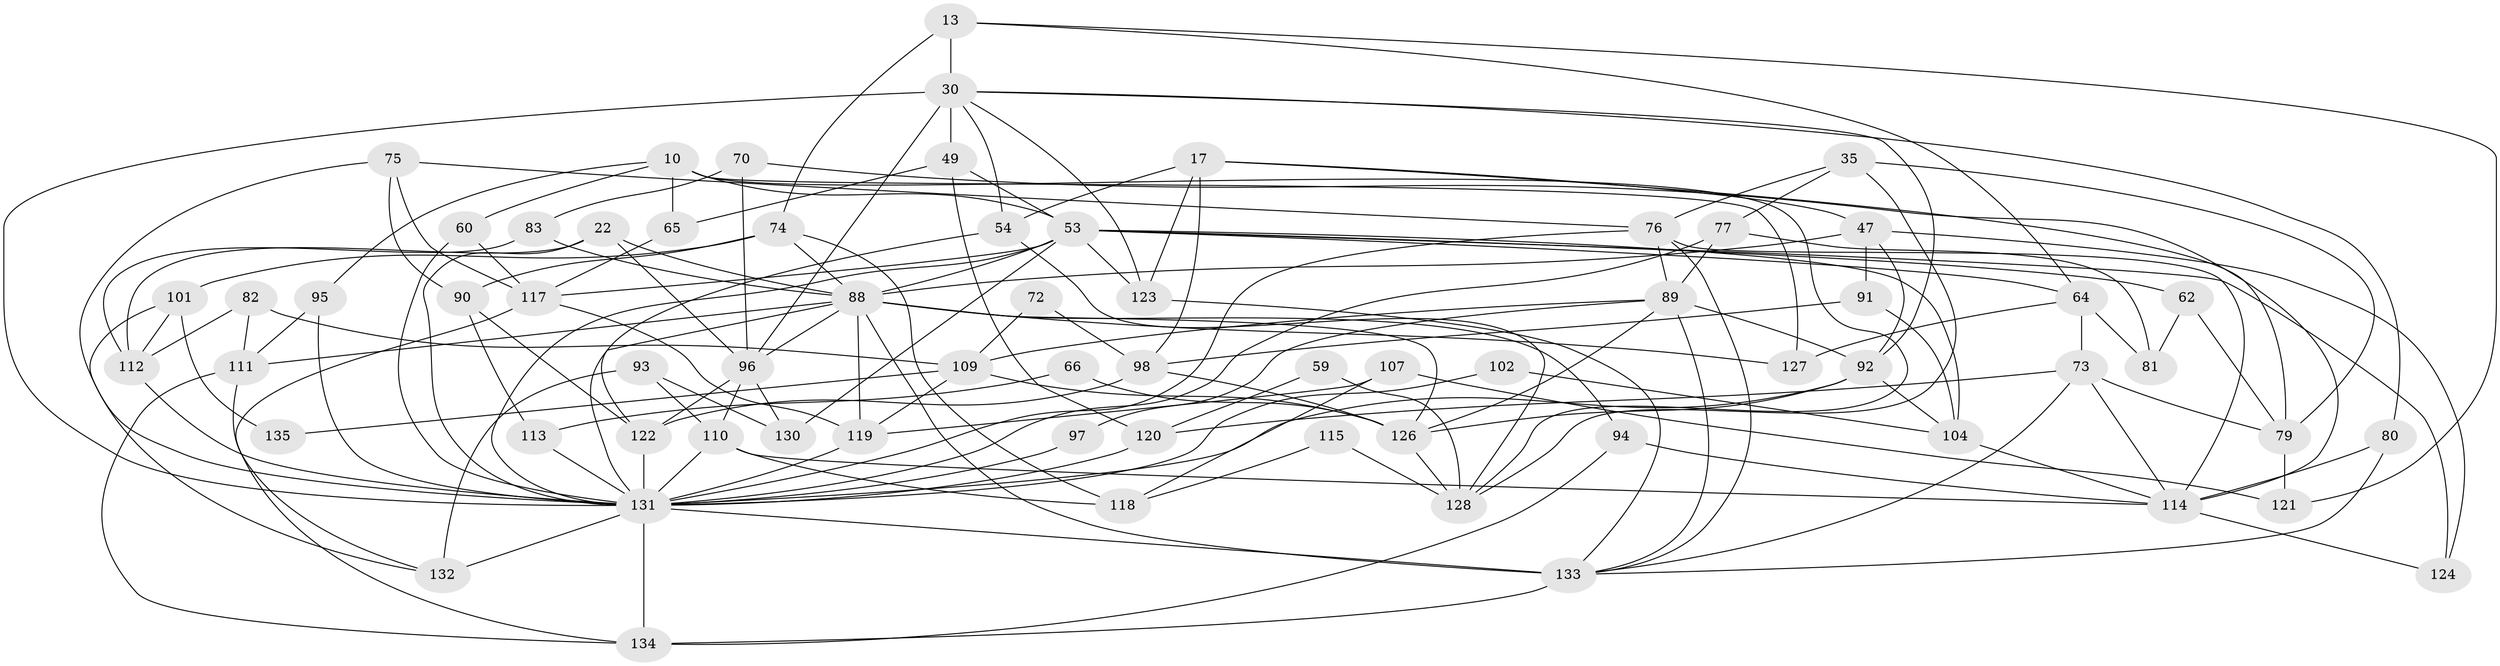 // original degree distribution, {5: 0.18518518518518517, 3: 0.31851851851851853, 7: 0.07407407407407407, 2: 0.1259259259259259, 4: 0.21481481481481482, 6: 0.08148148148148149}
// Generated by graph-tools (version 1.1) at 2025/51/03/09/25 04:51:15]
// undirected, 67 vertices, 158 edges
graph export_dot {
graph [start="1"]
  node [color=gray90,style=filled];
  10;
  13;
  17;
  22;
  30 [super="+25"];
  35;
  47 [super="+16"];
  49;
  53 [super="+33+20+18"];
  54;
  59;
  60;
  62 [super="+24"];
  64 [super="+52"];
  65;
  66;
  70;
  72;
  73 [super="+69"];
  74 [super="+5"];
  75;
  76 [super="+58"];
  77 [super="+39"];
  79 [super="+21"];
  80 [super="+51"];
  81;
  82;
  83;
  88 [super="+43+78"];
  89 [super="+55"];
  90;
  91;
  92 [super="+50+84"];
  93;
  94 [super="+41"];
  95;
  96 [super="+57"];
  97 [super="+56"];
  98;
  101 [super="+99"];
  102;
  104 [super="+3"];
  107;
  109 [super="+27"];
  110;
  111 [super="+40"];
  112 [super="+68"];
  113;
  114 [super="+71"];
  115;
  117 [super="+100"];
  118;
  119 [super="+105"];
  120;
  121;
  122 [super="+15"];
  123 [super="+85"];
  124;
  126 [super="+106"];
  127;
  128 [super="+86"];
  130;
  131 [super="+28+45+31+42+103"];
  132 [super="+4"];
  133 [super="+125+26+36"];
  134 [super="+63+129"];
  135;
  10 -- 60;
  10 -- 65;
  10 -- 95;
  10 -- 127;
  10 -- 128 [weight=2];
  10 -- 53;
  13 -- 121;
  13 -- 74 [weight=2];
  13 -- 30;
  13 -- 64;
  17 -- 98;
  17 -- 123;
  17 -- 54;
  17 -- 79;
  17 -- 47;
  22 -- 112 [weight=2];
  22 -- 96;
  22 -- 88 [weight=2];
  22 -- 131;
  30 -- 49 [weight=2];
  30 -- 123;
  30 -- 96 [weight=2];
  30 -- 54;
  30 -- 92;
  30 -- 80;
  30 -- 131 [weight=2];
  35 -- 76;
  35 -- 79;
  35 -- 128;
  35 -- 77;
  47 -- 91;
  47 -- 124;
  47 -- 88;
  47 -- 92 [weight=2];
  49 -- 65;
  49 -- 120;
  49 -- 53;
  53 -- 117 [weight=2];
  53 -- 123 [weight=2];
  53 -- 124;
  53 -- 130;
  53 -- 64;
  53 -- 104;
  53 -- 62;
  53 -- 88 [weight=3];
  53 -- 131;
  54 -- 128;
  54 -- 122;
  59 -- 128;
  59 -- 120;
  60 -- 117;
  60 -- 131;
  62 -- 79;
  62 -- 81;
  64 -- 73;
  64 -- 81;
  64 -- 127;
  65 -- 117;
  66 -- 113;
  66 -- 126 [weight=2];
  70 -- 114;
  70 -- 83;
  70 -- 96;
  72 -- 98;
  72 -- 109;
  73 -- 114 [weight=2];
  73 -- 120;
  73 -- 133 [weight=2];
  73 -- 79;
  74 -- 101;
  74 -- 118;
  74 -- 90;
  74 -- 88;
  75 -- 90;
  75 -- 117;
  75 -- 76;
  75 -- 131;
  76 -- 133;
  76 -- 89 [weight=2];
  76 -- 114 [weight=2];
  76 -- 131;
  77 -- 89 [weight=3];
  77 -- 81;
  77 -- 131;
  79 -- 121;
  80 -- 114;
  80 -- 133;
  82 -- 112;
  82 -- 109;
  82 -- 111;
  83 -- 112;
  83 -- 88;
  88 -- 126;
  88 -- 133 [weight=3];
  88 -- 127 [weight=2];
  88 -- 94 [weight=2];
  88 -- 96 [weight=2];
  88 -- 119;
  88 -- 111;
  88 -- 131 [weight=2];
  89 -- 126 [weight=2];
  89 -- 133 [weight=2];
  89 -- 92;
  89 -- 109;
  89 -- 97;
  90 -- 122;
  90 -- 113;
  91 -- 104;
  91 -- 98;
  92 -- 126 [weight=2];
  92 -- 104;
  92 -- 131;
  93 -- 110;
  93 -- 132;
  93 -- 130;
  94 -- 134;
  94 -- 114;
  95 -- 111;
  95 -- 131;
  96 -- 130;
  96 -- 110;
  96 -- 122;
  97 -- 131 [weight=2];
  98 -- 126;
  98 -- 122;
  101 -- 112 [weight=2];
  101 -- 135;
  101 -- 132;
  102 -- 104;
  102 -- 131;
  104 -- 114;
  107 -- 118;
  107 -- 119;
  107 -- 121;
  109 -- 126;
  109 -- 135;
  109 -- 119;
  110 -- 118;
  110 -- 114;
  110 -- 131;
  111 -- 134;
  111 -- 132;
  112 -- 131;
  113 -- 131 [weight=3];
  114 -- 124;
  115 -- 118;
  115 -- 128;
  117 -- 134 [weight=2];
  117 -- 119;
  119 -- 131 [weight=2];
  120 -- 131;
  122 -- 131;
  123 -- 133 [weight=2];
  126 -- 128;
  131 -- 133 [weight=6];
  131 -- 132 [weight=2];
  131 -- 134 [weight=2];
  133 -- 134;
}
